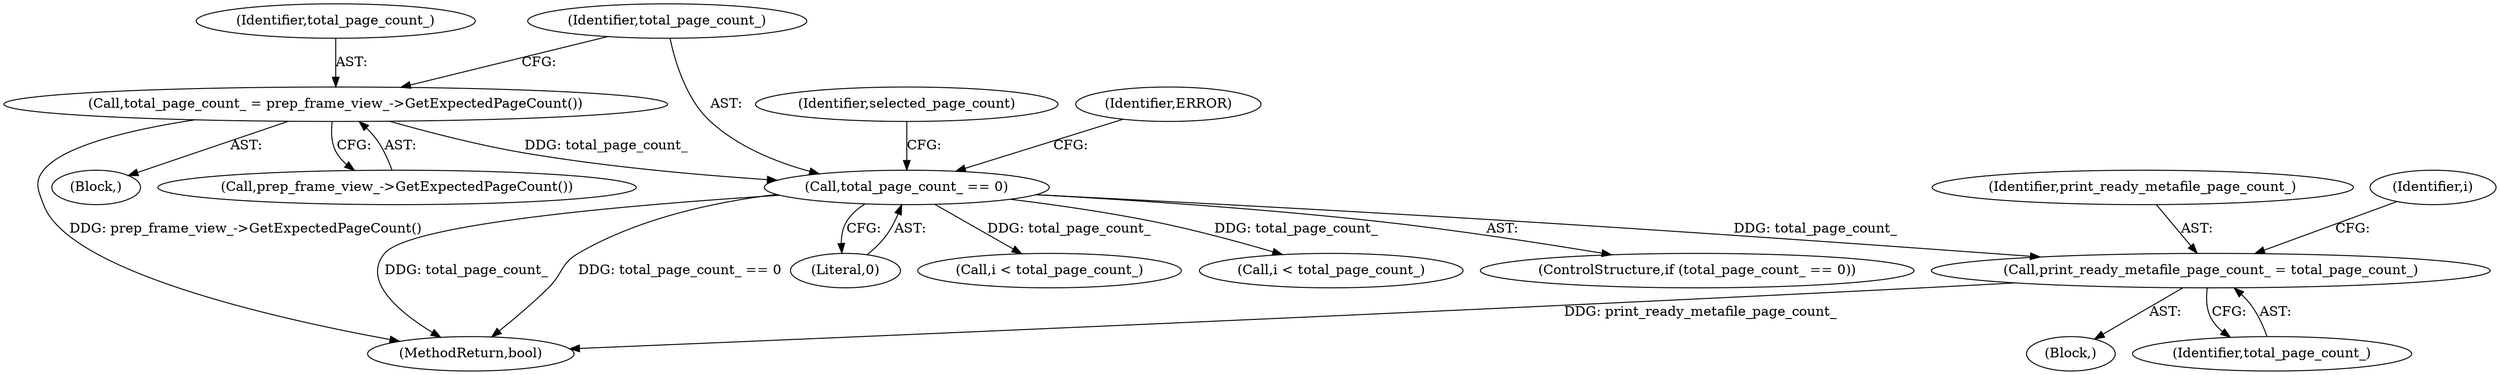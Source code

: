 digraph "0_Chrome_f1a142d29ad1dfaecd3b609051b476440289ec72@API" {
"1000167" [label="(Call,print_ready_metafile_page_count_ = total_page_count_)"];
"1000137" [label="(Call,total_page_count_ == 0)"];
"1000133" [label="(Call,total_page_count_ = prep_frame_view_->GetExpectedPageCount())"];
"1000133" [label="(Call,total_page_count_ = prep_frame_view_->GetExpectedPageCount())"];
"1000135" [label="(Call,prep_frame_view_->GetExpectedPageCount())"];
"1000175" [label="(Call,i < total_page_count_)"];
"1000134" [label="(Identifier,total_page_count_)"];
"1000195" [label="(Call,i < total_page_count_)"];
"1000136" [label="(ControlStructure,if (total_page_count_ == 0))"];
"1000151" [label="(Identifier,selected_page_count)"];
"1000166" [label="(Block,)"];
"1000138" [label="(Identifier,total_page_count_)"];
"1000143" [label="(Identifier,ERROR)"];
"1000168" [label="(Identifier,print_ready_metafile_page_count_)"];
"1000169" [label="(Identifier,total_page_count_)"];
"1000225" [label="(MethodReturn,bool)"];
"1000103" [label="(Block,)"];
"1000139" [label="(Literal,0)"];
"1000173" [label="(Identifier,i)"];
"1000167" [label="(Call,print_ready_metafile_page_count_ = total_page_count_)"];
"1000137" [label="(Call,total_page_count_ == 0)"];
"1000167" -> "1000166"  [label="AST: "];
"1000167" -> "1000169"  [label="CFG: "];
"1000168" -> "1000167"  [label="AST: "];
"1000169" -> "1000167"  [label="AST: "];
"1000173" -> "1000167"  [label="CFG: "];
"1000167" -> "1000225"  [label="DDG: print_ready_metafile_page_count_"];
"1000137" -> "1000167"  [label="DDG: total_page_count_"];
"1000137" -> "1000136"  [label="AST: "];
"1000137" -> "1000139"  [label="CFG: "];
"1000138" -> "1000137"  [label="AST: "];
"1000139" -> "1000137"  [label="AST: "];
"1000143" -> "1000137"  [label="CFG: "];
"1000151" -> "1000137"  [label="CFG: "];
"1000137" -> "1000225"  [label="DDG: total_page_count_"];
"1000137" -> "1000225"  [label="DDG: total_page_count_ == 0"];
"1000133" -> "1000137"  [label="DDG: total_page_count_"];
"1000137" -> "1000175"  [label="DDG: total_page_count_"];
"1000137" -> "1000195"  [label="DDG: total_page_count_"];
"1000133" -> "1000103"  [label="AST: "];
"1000133" -> "1000135"  [label="CFG: "];
"1000134" -> "1000133"  [label="AST: "];
"1000135" -> "1000133"  [label="AST: "];
"1000138" -> "1000133"  [label="CFG: "];
"1000133" -> "1000225"  [label="DDG: prep_frame_view_->GetExpectedPageCount()"];
}
